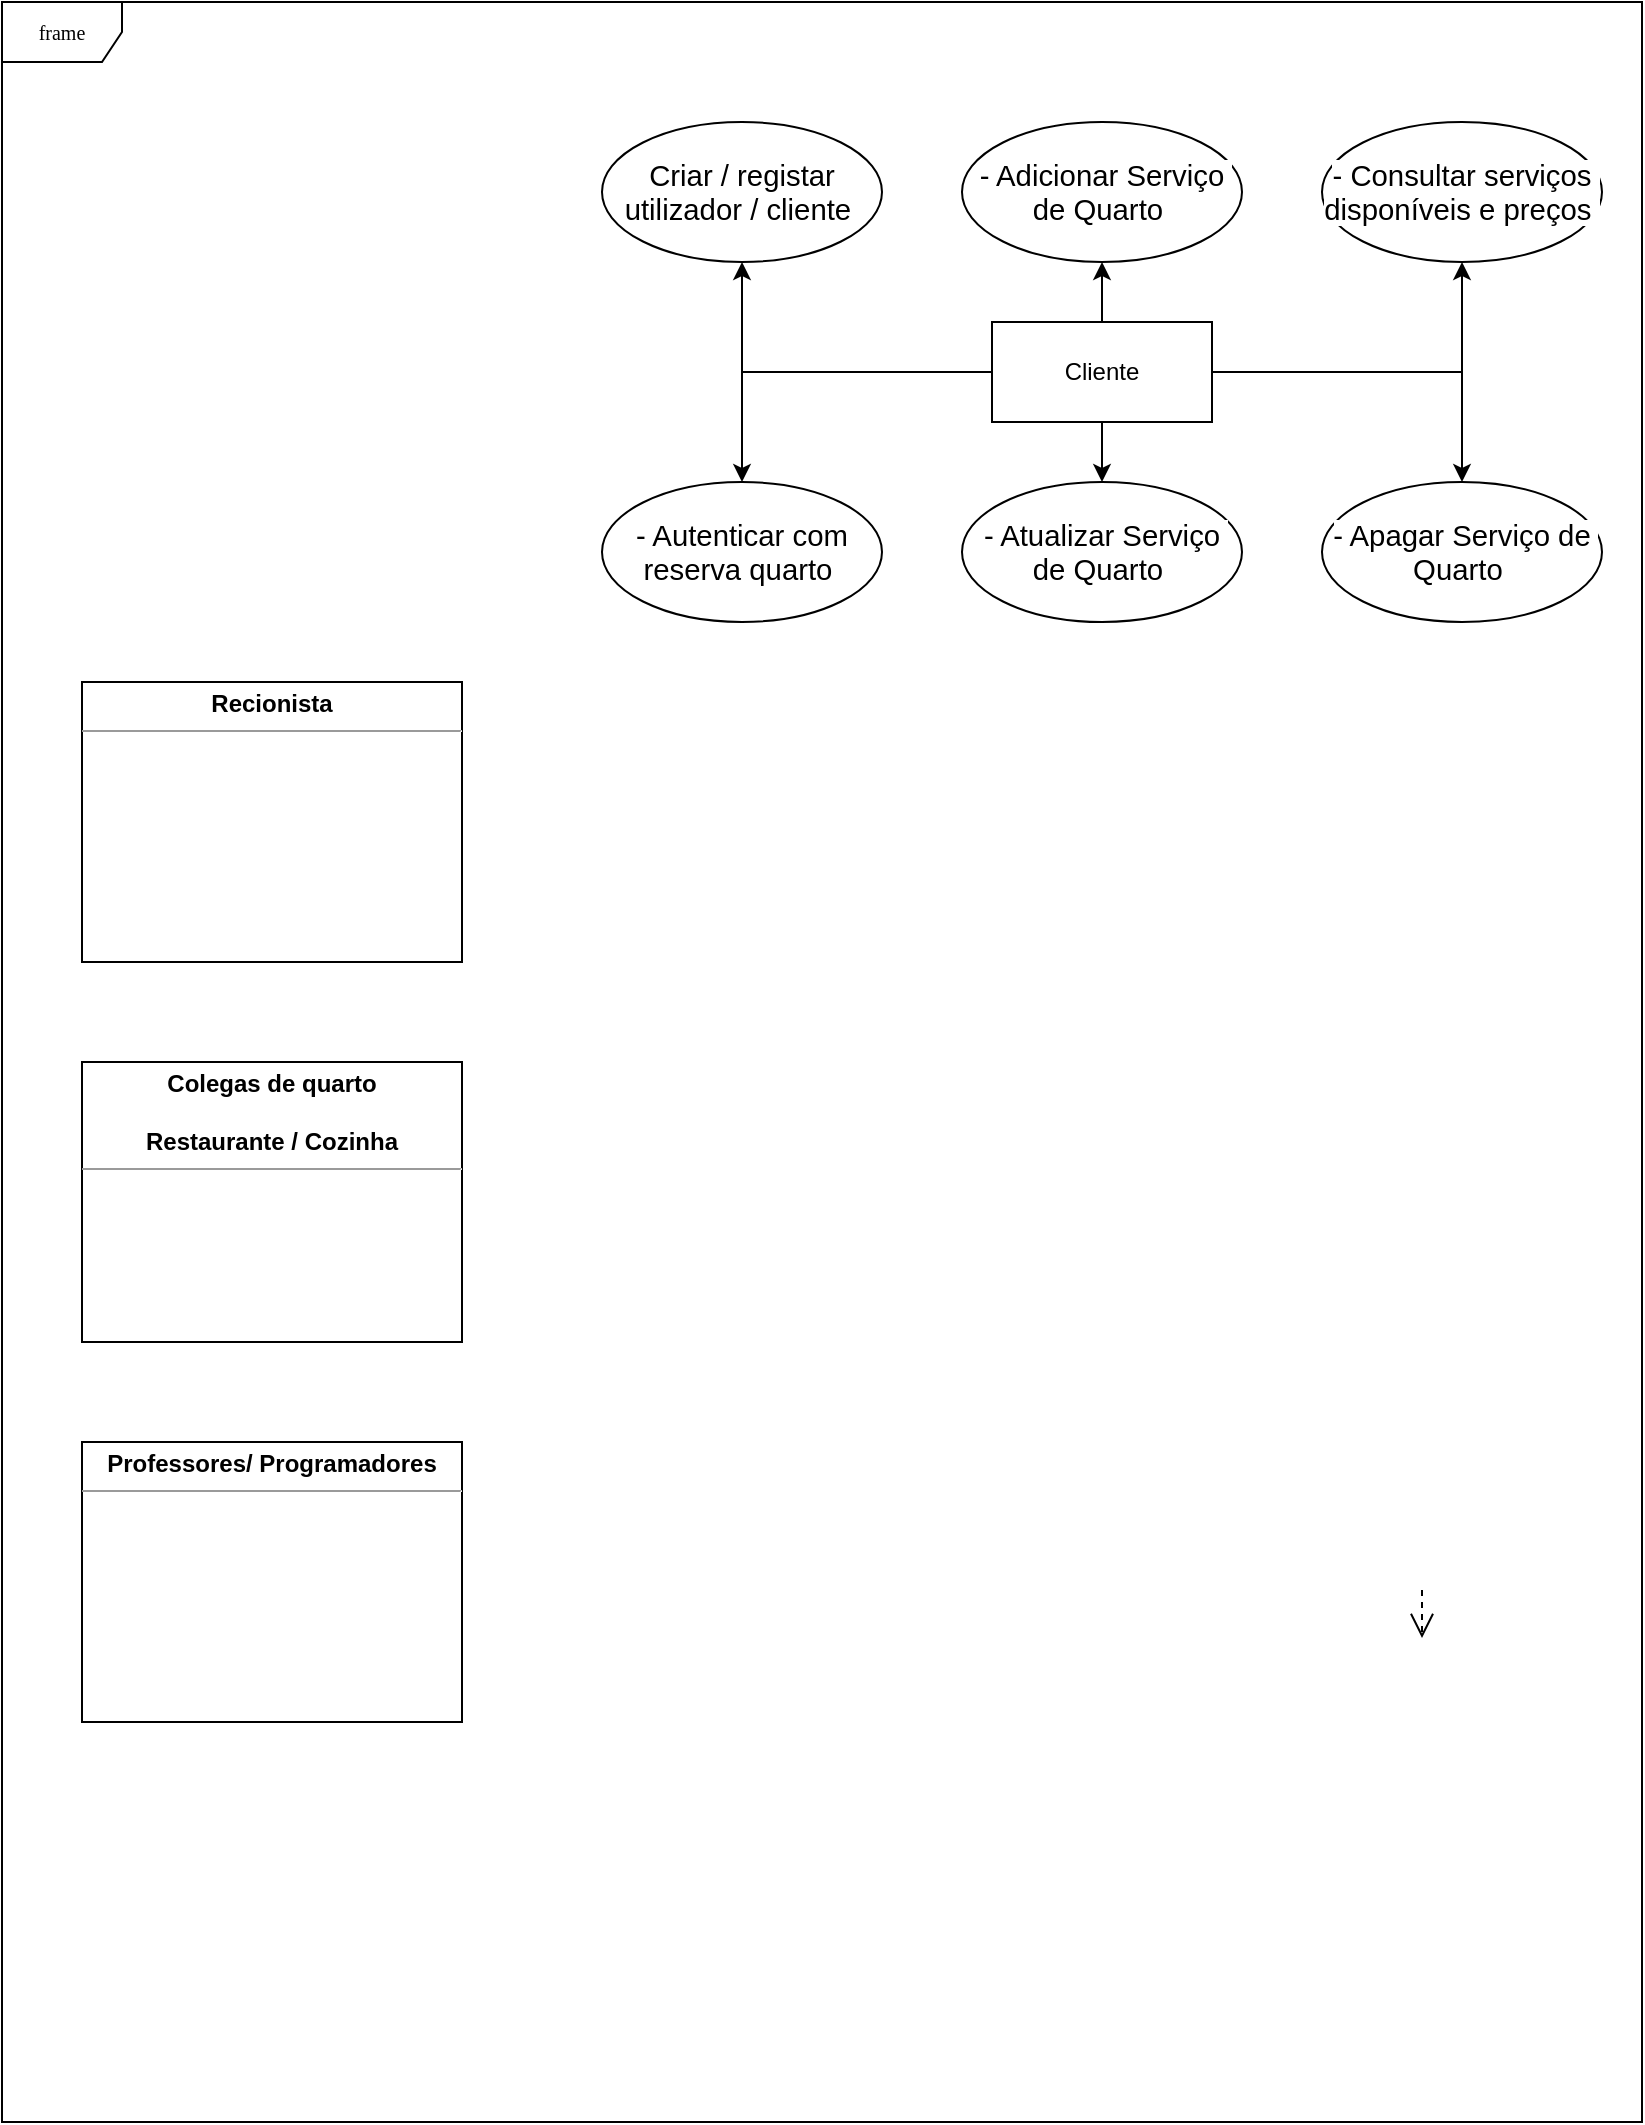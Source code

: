 <mxfile version="24.7.17">
  <diagram name="Page-1" id="c4acf3e9-155e-7222-9cf6-157b1a14988f">
    <mxGraphModel dx="822" dy="1006" grid="1" gridSize="10" guides="1" tooltips="1" connect="1" arrows="1" fold="1" page="1" pageScale="1" pageWidth="850" pageHeight="1100" background="none" math="0" shadow="0">
      <root>
        <mxCell id="0" />
        <mxCell id="1" parent="0" />
        <mxCell id="17acba5748e5396b-1" value="frame" style="shape=umlFrame;whiteSpace=wrap;html=1;rounded=0;shadow=0;comic=0;labelBackgroundColor=none;strokeWidth=1;fontFamily=Verdana;fontSize=10;align=center;" parent="1" vertex="1">
          <mxGeometry x="20" y="20" width="820" height="1060" as="geometry" />
        </mxCell>
        <mxCell id="5d2195bd80daf111-40" style="edgeStyle=orthogonalEdgeStyle;rounded=0;html=1;dashed=1;labelBackgroundColor=none;startFill=0;endArrow=open;endFill=0;endSize=10;fontFamily=Verdana;fontSize=10;" parent="1" edge="1">
          <mxGeometry relative="1" as="geometry">
            <Array as="points" />
            <mxPoint x="730" y="814" as="sourcePoint" />
            <mxPoint x="730" y="838" as="targetPoint" />
          </mxGeometry>
        </mxCell>
        <mxCell id="tzC6rB081r5fWK8EBoY4-1" value="&lt;p style=&quot;margin:0px;margin-top:4px;text-align:center;&quot;&gt;&lt;b&gt;Recionista&lt;/b&gt;&lt;/p&gt;&lt;hr size=&quot;1&quot;&gt;&lt;p style=&quot;margin:0px;margin-left:4px;&quot;&gt;&lt;br&gt;&lt;/p&gt;&lt;p style=&quot;margin:0px;margin-left:4px;&quot;&gt;&lt;br&gt;&lt;br&gt;&lt;/p&gt;" style="verticalAlign=top;align=left;overflow=fill;fontSize=12;fontFamily=Helvetica;html=1;rounded=0;shadow=0;comic=0;labelBackgroundColor=none;strokeWidth=1" parent="1" vertex="1">
          <mxGeometry x="60" y="360" width="190" height="140" as="geometry" />
        </mxCell>
        <mxCell id="tzC6rB081r5fWK8EBoY4-2" value="&lt;p style=&quot;margin:0px;margin-top:4px;text-align:center;&quot;&gt;&lt;b&gt;Professores/ Programadores&lt;/b&gt;&lt;/p&gt;&lt;hr size=&quot;1&quot;&gt;&lt;p style=&quot;margin:0px;margin-left:4px;&quot;&gt;&lt;br&gt;&lt;/p&gt;&lt;p style=&quot;margin:0px;margin-left:4px;&quot;&gt;&lt;br&gt;&lt;br&gt;&lt;/p&gt;" style="verticalAlign=top;align=left;overflow=fill;fontSize=12;fontFamily=Helvetica;html=1;rounded=0;shadow=0;comic=0;labelBackgroundColor=none;strokeWidth=1" parent="1" vertex="1">
          <mxGeometry x="60" y="740" width="190" height="140" as="geometry" />
        </mxCell>
        <mxCell id="tzC6rB081r5fWK8EBoY4-3" value="&lt;p style=&quot;margin:0px;margin-top:4px;text-align:center;&quot;&gt;&lt;b&gt;Colegas de quarto&lt;br&gt;&lt;br&gt;Restaurante / Cozinha&lt;/b&gt;&lt;/p&gt;&lt;hr size=&quot;1&quot;&gt;&lt;p style=&quot;margin:0px;margin-left:4px;&quot;&gt;&lt;br&gt;&lt;/p&gt;&lt;p style=&quot;margin:0px;margin-left:4px;&quot;&gt;&lt;br&gt;&lt;br&gt;&lt;/p&gt;" style="verticalAlign=top;align=left;overflow=fill;fontSize=12;fontFamily=Helvetica;html=1;rounded=0;shadow=0;comic=0;labelBackgroundColor=none;strokeWidth=1" parent="1" vertex="1">
          <mxGeometry x="60" y="550" width="190" height="140" as="geometry" />
        </mxCell>
        <mxCell id="TRqUTvNIFAxU2LXoDbBm-1" value="&lt;span style=&quot;-webkit-user-drag: none; -webkit-tap-highlight-color: transparent; margin: 0px; padding: 0px; user-select: text; text-align: left; white-space-collapse: preserve; background-color: rgb(255, 255, 255); font-size: 11pt; line-height: 17px; font-family: Calibri, Calibri_EmbeddedFont, Calibri_MSFontService, sans-serif; font-variant-ligatures: none !important;&quot; class=&quot;TextRun SCXW75571913 BCX0&quot; lang=&quot;PT-PT&quot; data-contrast=&quot;auto&quot;&gt;&lt;span style=&quot;-webkit-user-drag: none; -webkit-tap-highlight-color: transparent; margin: 0px; padding: 0px; user-select: text;&quot; class=&quot;NormalTextRun SCXW75571913 BCX0&quot;&gt;Criar &lt;/span&gt;&lt;span style=&quot;-webkit-user-drag: none; -webkit-tap-highlight-color: transparent; margin: 0px; padding: 0px; user-select: text;&quot; class=&quot;NormalTextRun SCXW75571913 BCX0&quot;&gt;/ registar&lt;/span&gt;&lt;span style=&quot;-webkit-user-drag: none; -webkit-tap-highlight-color: transparent; margin: 0px; padding: 0px; user-select: text;&quot; class=&quot;NormalTextRun SCXW75571913 BCX0&quot;&gt; utilizador &lt;/span&gt;&lt;span style=&quot;-webkit-user-drag: none; -webkit-tap-highlight-color: transparent; margin: 0px; padding: 0px; user-select: text;&quot; class=&quot;NormalTextRun SCXW75571913 BCX0&quot;&gt;/ cliente&lt;/span&gt;&lt;/span&gt;&lt;span style=&quot;-webkit-user-drag: none; -webkit-tap-highlight-color: transparent; margin: 0px; padding: 0px; user-select: text; text-align: left; white-space-collapse: preserve; background-color: rgb(255, 255, 255); font-size: 11pt; line-height: 17px; font-family: Calibri, Calibri_EmbeddedFont, Calibri_MSFontService, sans-serif;&quot; data-ccp-props=&quot;{}&quot; class=&quot;EOP SCXW75571913 BCX0&quot;&gt;&amp;nbsp;&lt;/span&gt;" style="ellipse;whiteSpace=wrap;html=1;" vertex="1" parent="1">
          <mxGeometry x="320" y="80" width="140" height="70" as="geometry" />
        </mxCell>
        <mxCell id="TRqUTvNIFAxU2LXoDbBm-2" value="&lt;span style=&quot;-webkit-user-drag: none; -webkit-tap-highlight-color: transparent; margin: 0px; padding: 0px; user-select: text; text-align: left; white-space-collapse: preserve; background-color: rgb(255, 255, 255); font-size: 11pt; line-height: 17px; font-family: Calibri, Calibri_EmbeddedFont, Calibri_MSFontService, sans-serif; font-variant-ligatures: none !important;&quot; class=&quot;TextRun SCXW180623992 BCX0&quot; lang=&quot;PT-PT&quot; data-contrast=&quot;auto&quot;&gt;&lt;span style=&quot;-webkit-user-drag: none; -webkit-tap-highlight-color: transparent; margin: 0px; padding: 0px; user-select: text;&quot; class=&quot;NormalTextRun SCXW180623992 BCX0&quot;&gt;- Autenticar &lt;/span&gt;&lt;span style=&quot;-webkit-user-drag: none; -webkit-tap-highlight-color: transparent; margin: 0px; padding: 0px; user-select: text;&quot; class=&quot;NormalTextRun SCXW180623992 BCX0&quot;&gt;com &lt;/span&gt;&lt;span style=&quot;-webkit-user-drag: none; -webkit-tap-highlight-color: transparent; margin: 0px; padding: 0px; user-select: text;&quot; class=&quot;NormalTextRun SCXW180623992 BCX0&quot;&gt;reserva&lt;/span&gt;&lt;span style=&quot;-webkit-user-drag: none; -webkit-tap-highlight-color: transparent; margin: 0px; padding: 0px; user-select: text;&quot; class=&quot;NormalTextRun SCXW180623992 BCX0&quot;&gt; quarto&lt;/span&gt;&lt;/span&gt;&lt;span style=&quot;-webkit-user-drag: none; -webkit-tap-highlight-color: transparent; margin: 0px; padding: 0px; user-select: text; text-align: left; white-space-collapse: preserve; background-color: rgb(255, 255, 255); font-size: 11pt; line-height: 17px; font-family: Calibri, Calibri_EmbeddedFont, Calibri_MSFontService, sans-serif;&quot; data-ccp-props=&quot;{}&quot; class=&quot;EOP SCXW180623992 BCX0&quot;&gt;&amp;nbsp;&lt;/span&gt;" style="ellipse;whiteSpace=wrap;html=1;" vertex="1" parent="1">
          <mxGeometry x="320" y="260" width="140" height="70" as="geometry" />
        </mxCell>
        <mxCell id="TRqUTvNIFAxU2LXoDbBm-3" value="&lt;span style=&quot;-webkit-user-drag: none; -webkit-tap-highlight-color: transparent; margin: 0px; padding: 0px; user-select: text; text-align: left; white-space-collapse: preserve; background-color: rgb(255, 255, 255); font-size: 11pt; line-height: 17px; font-family: Calibri, Calibri_EmbeddedFont, Calibri_MSFontService, sans-serif; font-variant-ligatures: none !important;&quot; class=&quot;TextRun SCXW109686073 BCX0&quot; lang=&quot;PT-PT&quot; data-contrast=&quot;auto&quot;&gt;&lt;span style=&quot;-webkit-user-drag: none; -webkit-tap-highlight-color: transparent; margin: 0px; padding: 0px; user-select: text;&quot; class=&quot;NormalTextRun SCXW109686073 BCX0&quot;&gt;- &lt;/span&gt;&lt;span style=&quot;-webkit-user-drag: none; -webkit-tap-highlight-color: transparent; margin: 0px; padding: 0px; user-select: text;&quot; class=&quot;NormalTextRun SCXW109686073 BCX0&quot;&gt;Consultar serviços disponíveis e preços&lt;/span&gt;&lt;/span&gt;&lt;span style=&quot;-webkit-user-drag: none; -webkit-tap-highlight-color: transparent; margin: 0px; padding: 0px; user-select: text; text-align: left; white-space-collapse: preserve; background-color: rgb(255, 255, 255); font-size: 11pt; line-height: 17px; font-family: Calibri, Calibri_EmbeddedFont, Calibri_MSFontService, sans-serif;&quot; data-ccp-props=&quot;{}&quot; class=&quot;EOP SCXW109686073 BCX0&quot;&gt;&amp;nbsp;&lt;/span&gt;" style="ellipse;whiteSpace=wrap;html=1;" vertex="1" parent="1">
          <mxGeometry x="680" y="80" width="140" height="70" as="geometry" />
        </mxCell>
        <mxCell id="TRqUTvNIFAxU2LXoDbBm-4" value="&lt;span style=&quot;-webkit-user-drag: none; -webkit-tap-highlight-color: transparent; margin: 0px; padding: 0px; user-select: text; text-align: left; white-space-collapse: preserve; background-color: rgb(255, 255, 255); font-size: 11pt; line-height: 17px; font-family: Calibri, Calibri_EmbeddedFont, Calibri_MSFontService, sans-serif; font-variant-ligatures: none !important;&quot; class=&quot;TextRun SCXW32491162 BCX0&quot; lang=&quot;PT-PT&quot; data-contrast=&quot;auto&quot;&gt;&lt;span style=&quot;-webkit-user-drag: none; -webkit-tap-highlight-color: transparent; margin: 0px; padding: 0px; user-select: text;&quot; class=&quot;NormalTextRun SCXW32491162 BCX0&quot;&gt;- &lt;/span&gt;&lt;span style=&quot;-webkit-user-drag: none; -webkit-tap-highlight-color: transparent; margin: 0px; padding: 0px; user-select: text;&quot; class=&quot;NormalTextRun SCXW32491162 BCX0&quot;&gt;Adicionar&lt;/span&gt;&lt;span style=&quot;-webkit-user-drag: none; -webkit-tap-highlight-color: transparent; margin: 0px; padding: 0px; user-select: text;&quot; class=&quot;NormalTextRun SCXW32491162 BCX0&quot;&gt; &lt;/span&gt;&lt;span style=&quot;-webkit-user-drag: none; -webkit-tap-highlight-color: transparent; margin: 0px; padding: 0px; user-select: text;&quot; class=&quot;NormalTextRun SCXW32491162 BCX0&quot;&gt;S&lt;/span&gt;&lt;span style=&quot;-webkit-user-drag: none; -webkit-tap-highlight-color: transparent; margin: 0px; padding: 0px; user-select: text;&quot; class=&quot;NormalTextRun SCXW32491162 BCX0&quot;&gt;erviço de &lt;/span&gt;&lt;span style=&quot;-webkit-user-drag: none; -webkit-tap-highlight-color: transparent; margin: 0px; padding: 0px; user-select: text;&quot; class=&quot;NormalTextRun SCXW32491162 BCX0&quot;&gt;Quarto&lt;/span&gt;&lt;/span&gt;&lt;span style=&quot;-webkit-user-drag: none; -webkit-tap-highlight-color: transparent; margin: 0px; padding: 0px; user-select: text; text-align: left; white-space-collapse: preserve; background-color: rgb(255, 255, 255); font-size: 11pt; line-height: 17px; font-family: Calibri, Calibri_EmbeddedFont, Calibri_MSFontService, sans-serif;&quot; data-ccp-props=&quot;{}&quot; class=&quot;EOP SCXW32491162 BCX0&quot;&gt;&amp;nbsp;&lt;/span&gt;" style="ellipse;whiteSpace=wrap;html=1;" vertex="1" parent="1">
          <mxGeometry x="500" y="80" width="140" height="70" as="geometry" />
        </mxCell>
        <mxCell id="TRqUTvNIFAxU2LXoDbBm-5" value="&lt;span style=&quot;-webkit-user-drag: none; -webkit-tap-highlight-color: transparent; margin: 0px; padding: 0px; user-select: text; text-align: left; white-space-collapse: preserve; background-color: rgb(255, 255, 255); font-size: 11pt; line-height: 17px; font-family: Calibri, Calibri_EmbeddedFont, Calibri_MSFontService, sans-serif; font-variant-ligatures: none !important;&quot; class=&quot;TextRun SCXW235727160 BCX0&quot; lang=&quot;PT-PT&quot; data-contrast=&quot;auto&quot;&gt;&lt;span style=&quot;-webkit-user-drag: none; -webkit-tap-highlight-color: transparent; margin: 0px; padding: 0px; user-select: text;&quot; class=&quot;NormalTextRun SCXW235727160 BCX0&quot;&gt;- Atualizar Serviço de Quarto&lt;/span&gt;&lt;/span&gt;&lt;span style=&quot;-webkit-user-drag: none; -webkit-tap-highlight-color: transparent; margin: 0px; padding: 0px; user-select: text; text-align: left; white-space-collapse: preserve; background-color: rgb(255, 255, 255); font-size: 11pt; line-height: 17px; font-family: Calibri, Calibri_EmbeddedFont, Calibri_MSFontService, sans-serif;&quot; data-ccp-props=&quot;{}&quot; class=&quot;EOP SCXW235727160 BCX0&quot;&gt;&amp;nbsp;&lt;/span&gt;" style="ellipse;whiteSpace=wrap;html=1;" vertex="1" parent="1">
          <mxGeometry x="500" y="260" width="140" height="70" as="geometry" />
        </mxCell>
        <mxCell id="TRqUTvNIFAxU2LXoDbBm-6" value="&lt;span style=&quot;-webkit-user-drag: none; -webkit-tap-highlight-color: transparent; margin: 0px; padding: 0px; user-select: text; text-align: left; white-space-collapse: preserve; background-color: rgb(255, 255, 255); font-size: 11pt; line-height: 17px; font-family: Calibri, Calibri_EmbeddedFont, Calibri_MSFontService, sans-serif; font-variant-ligatures: none !important;&quot; class=&quot;TextRun SCXW94446775 BCX0&quot; lang=&quot;PT-PT&quot; data-contrast=&quot;auto&quot;&gt;&lt;span style=&quot;-webkit-user-drag: none; -webkit-tap-highlight-color: transparent; margin: 0px; padding: 0px; user-select: text;&quot; class=&quot;NormalTextRun SCXW94446775 BCX0&quot;&gt;- Apagar Serviço de Quarto&lt;/span&gt;&lt;/span&gt;&lt;span style=&quot;-webkit-user-drag: none; -webkit-tap-highlight-color: transparent; margin: 0px; padding: 0px; user-select: text; text-align: left; white-space-collapse: preserve; background-color: rgb(255, 255, 255); font-size: 11pt; line-height: 17px; font-family: Calibri, Calibri_EmbeddedFont, Calibri_MSFontService, sans-serif;&quot; data-ccp-props=&quot;{}&quot; class=&quot;EOP SCXW94446775 BCX0&quot;&gt;&amp;nbsp;&lt;/span&gt;" style="ellipse;whiteSpace=wrap;html=1;" vertex="1" parent="1">
          <mxGeometry x="680" y="260" width="140" height="70" as="geometry" />
        </mxCell>
        <mxCell id="TRqUTvNIFAxU2LXoDbBm-15" style="edgeStyle=orthogonalEdgeStyle;rounded=0;orthogonalLoop=1;jettySize=auto;html=1;" edge="1" parent="1" source="TRqUTvNIFAxU2LXoDbBm-14" target="TRqUTvNIFAxU2LXoDbBm-4">
          <mxGeometry relative="1" as="geometry" />
        </mxCell>
        <mxCell id="TRqUTvNIFAxU2LXoDbBm-16" style="edgeStyle=orthogonalEdgeStyle;rounded=0;orthogonalLoop=1;jettySize=auto;html=1;" edge="1" parent="1" source="TRqUTvNIFAxU2LXoDbBm-14" target="TRqUTvNIFAxU2LXoDbBm-3">
          <mxGeometry relative="1" as="geometry" />
        </mxCell>
        <mxCell id="TRqUTvNIFAxU2LXoDbBm-17" style="edgeStyle=orthogonalEdgeStyle;rounded=0;orthogonalLoop=1;jettySize=auto;html=1;entryX=0.5;entryY=1;entryDx=0;entryDy=0;" edge="1" parent="1" source="TRqUTvNIFAxU2LXoDbBm-14" target="TRqUTvNIFAxU2LXoDbBm-1">
          <mxGeometry relative="1" as="geometry" />
        </mxCell>
        <mxCell id="TRqUTvNIFAxU2LXoDbBm-18" style="edgeStyle=orthogonalEdgeStyle;rounded=0;orthogonalLoop=1;jettySize=auto;html=1;" edge="1" parent="1" source="TRqUTvNIFAxU2LXoDbBm-14" target="TRqUTvNIFAxU2LXoDbBm-5">
          <mxGeometry relative="1" as="geometry" />
        </mxCell>
        <mxCell id="TRqUTvNIFAxU2LXoDbBm-19" style="edgeStyle=orthogonalEdgeStyle;rounded=0;orthogonalLoop=1;jettySize=auto;html=1;" edge="1" parent="1" source="TRqUTvNIFAxU2LXoDbBm-14" target="TRqUTvNIFAxU2LXoDbBm-6">
          <mxGeometry relative="1" as="geometry" />
        </mxCell>
        <mxCell id="TRqUTvNIFAxU2LXoDbBm-20" style="edgeStyle=orthogonalEdgeStyle;rounded=0;orthogonalLoop=1;jettySize=auto;html=1;" edge="1" parent="1" source="TRqUTvNIFAxU2LXoDbBm-14" target="TRqUTvNIFAxU2LXoDbBm-2">
          <mxGeometry relative="1" as="geometry" />
        </mxCell>
        <mxCell id="TRqUTvNIFAxU2LXoDbBm-14" value="Cliente" style="html=1;whiteSpace=wrap;" vertex="1" parent="1">
          <mxGeometry x="515" y="180" width="110" height="50" as="geometry" />
        </mxCell>
      </root>
    </mxGraphModel>
  </diagram>
</mxfile>

